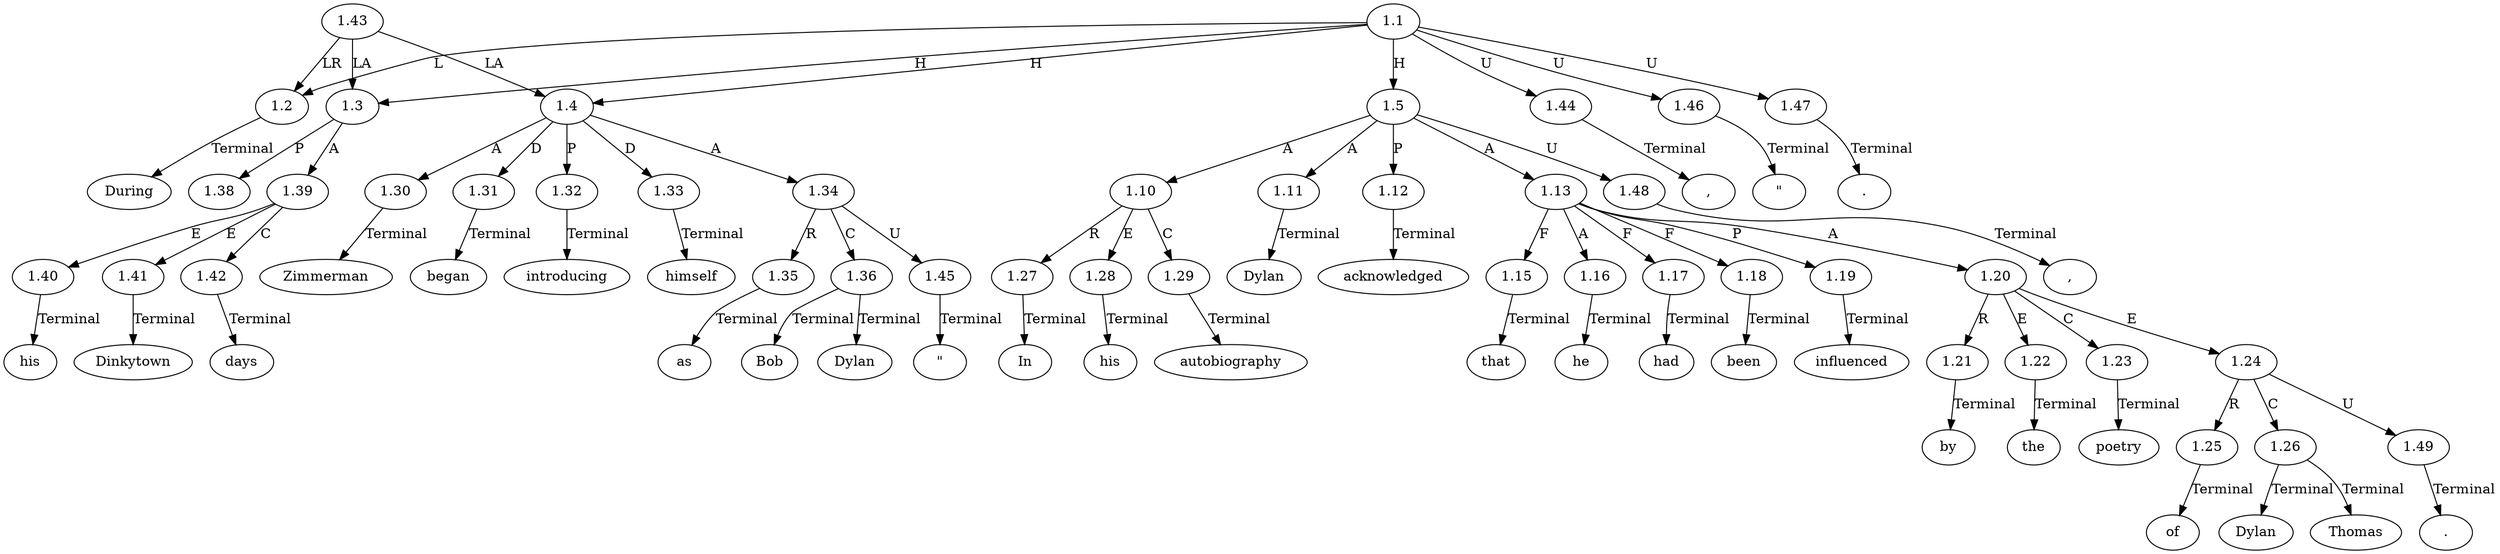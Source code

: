 // Graph
digraph {
	0.1 [label=During ordering=out]
	0.10 [label=as ordering=out]
	0.11 [label="\"" ordering=out]
	0.12 [label=Bob ordering=out]
	0.13 [label=Dylan ordering=out]
	0.14 [label="\"" ordering=out]
	0.15 [label="." ordering=out]
	0.16 [label=In ordering=out]
	0.17 [label=his ordering=out]
	0.18 [label=autobiography ordering=out]
	0.19 [label="," ordering=out]
	0.2 [label=his ordering=out]
	0.20 [label=Dylan ordering=out]
	0.21 [label=acknowledged ordering=out]
	0.22 [label=that ordering=out]
	0.23 [label=he ordering=out]
	0.24 [label=had ordering=out]
	0.25 [label=been ordering=out]
	0.26 [label=influenced ordering=out]
	0.27 [label=by ordering=out]
	0.28 [label=the ordering=out]
	0.29 [label=poetry ordering=out]
	0.3 [label=Dinkytown ordering=out]
	0.30 [label=of ordering=out]
	0.31 [label=Dylan ordering=out]
	0.32 [label=Thomas ordering=out]
	0.33 [label="." ordering=out]
	0.4 [label=days ordering=out]
	0.5 [label="," ordering=out]
	0.6 [label=Zimmerman ordering=out]
	0.7 [label=began ordering=out]
	0.8 [label=introducing ordering=out]
	0.9 [label=himself ordering=out]
	1.1 [label=1.1 ordering=out]
	1.2 [label=1.2 ordering=out]
	1.3 [label=1.3 ordering=out]
	1.4 [label=1.4 ordering=out]
	1.5 [label=1.5 ordering=out]
	1.10 [label=1.10 ordering=out]
	1.11 [label=1.11 ordering=out]
	1.12 [label=1.12 ordering=out]
	1.13 [label=1.13 ordering=out]
	1.15 [label=1.15 ordering=out]
	1.16 [label=1.16 ordering=out]
	1.17 [label=1.17 ordering=out]
	1.18 [label=1.18 ordering=out]
	1.19 [label=1.19 ordering=out]
	1.20 [label=1.20 ordering=out]
	1.21 [label=1.21 ordering=out]
	1.22 [label=1.22 ordering=out]
	1.23 [label=1.23 ordering=out]
	1.24 [label=1.24 ordering=out]
	1.25 [label=1.25 ordering=out]
	1.26 [label=1.26 ordering=out]
	1.27 [label=1.27 ordering=out]
	1.28 [label=1.28 ordering=out]
	1.29 [label=1.29 ordering=out]
	1.30 [label=1.30 ordering=out]
	1.31 [label=1.31 ordering=out]
	1.32 [label=1.32 ordering=out]
	1.33 [label=1.33 ordering=out]
	1.34 [label=1.34 ordering=out]
	1.35 [label=1.35 ordering=out]
	1.36 [label=1.36 ordering=out]
	1.38 [label=1.38 ordering=out]
	1.39 [label=1.39 ordering=out]
	1.40 [label=1.40 ordering=out]
	1.41 [label=1.41 ordering=out]
	1.42 [label=1.42 ordering=out]
	1.43 [label=1.43 ordering=out]
	1.44 [label=1.44 ordering=out]
	1.45 [label=1.45 ordering=out]
	1.46 [label=1.46 ordering=out]
	1.47 [label=1.47 ordering=out]
	1.48 [label=1.48 ordering=out]
	1.49 [label=1.49 ordering=out]
	1.1 -> 1.2 [label=L ordering=out]
	1.1 -> 1.3 [label=H ordering=out]
	1.1 -> 1.4 [label=H ordering=out]
	1.1 -> 1.5 [label=H ordering=out]
	1.1 -> 1.44 [label=U ordering=out]
	1.1 -> 1.46 [label=U ordering=out]
	1.1 -> 1.47 [label=U ordering=out]
	1.2 -> 0.1 [label=Terminal ordering=out]
	1.3 -> 1.38 [label=P ordering=out]
	1.3 -> 1.39 [label=A ordering=out]
	1.4 -> 1.30 [label=A ordering=out]
	1.4 -> 1.31 [label=D ordering=out]
	1.4 -> 1.32 [label=P ordering=out]
	1.4 -> 1.33 [label=D ordering=out]
	1.4 -> 1.34 [label=A ordering=out]
	1.5 -> 1.10 [label=A ordering=out]
	1.5 -> 1.11 [label=A ordering=out]
	1.5 -> 1.12 [label=P ordering=out]
	1.5 -> 1.13 [label=A ordering=out]
	1.5 -> 1.48 [label=U ordering=out]
	1.10 -> 1.27 [label=R ordering=out]
	1.10 -> 1.28 [label=E ordering=out]
	1.10 -> 1.29 [label=C ordering=out]
	1.11 -> 0.20 [label=Terminal ordering=out]
	1.12 -> 0.21 [label=Terminal ordering=out]
	1.13 -> 1.15 [label=F ordering=out]
	1.13 -> 1.16 [label=A ordering=out]
	1.13 -> 1.17 [label=F ordering=out]
	1.13 -> 1.18 [label=F ordering=out]
	1.13 -> 1.19 [label=P ordering=out]
	1.13 -> 1.20 [label=A ordering=out]
	1.15 -> 0.22 [label=Terminal ordering=out]
	1.16 -> 0.23 [label=Terminal ordering=out]
	1.17 -> 0.24 [label=Terminal ordering=out]
	1.18 -> 0.25 [label=Terminal ordering=out]
	1.19 -> 0.26 [label=Terminal ordering=out]
	1.20 -> 1.21 [label=R ordering=out]
	1.20 -> 1.22 [label=E ordering=out]
	1.20 -> 1.23 [label=C ordering=out]
	1.20 -> 1.24 [label=E ordering=out]
	1.21 -> 0.27 [label=Terminal ordering=out]
	1.22 -> 0.28 [label=Terminal ordering=out]
	1.23 -> 0.29 [label=Terminal ordering=out]
	1.24 -> 1.25 [label=R ordering=out]
	1.24 -> 1.26 [label=C ordering=out]
	1.24 -> 1.49 [label=U ordering=out]
	1.25 -> 0.30 [label=Terminal ordering=out]
	1.26 -> 0.31 [label=Terminal ordering=out]
	1.26 -> 0.32 [label=Terminal ordering=out]
	1.27 -> 0.16 [label=Terminal ordering=out]
	1.28 -> 0.17 [label=Terminal ordering=out]
	1.29 -> 0.18 [label=Terminal ordering=out]
	1.30 -> 0.6 [label=Terminal ordering=out]
	1.31 -> 0.7 [label=Terminal ordering=out]
	1.32 -> 0.8 [label=Terminal ordering=out]
	1.33 -> 0.9 [label=Terminal ordering=out]
	1.34 -> 1.35 [label=R ordering=out]
	1.34 -> 1.36 [label=C ordering=out]
	1.34 -> 1.45 [label=U ordering=out]
	1.35 -> 0.10 [label=Terminal ordering=out]
	1.36 -> 0.12 [label=Terminal ordering=out]
	1.36 -> 0.13 [label=Terminal ordering=out]
	1.39 -> 1.40 [label=E ordering=out]
	1.39 -> 1.41 [label=E ordering=out]
	1.39 -> 1.42 [label=C ordering=out]
	1.40 -> 0.2 [label=Terminal ordering=out]
	1.41 -> 0.3 [label=Terminal ordering=out]
	1.42 -> 0.4 [label=Terminal ordering=out]
	1.43 -> 1.2 [label=LR ordering=out]
	1.43 -> 1.3 [label=LA ordering=out]
	1.43 -> 1.4 [label=LA ordering=out]
	1.44 -> 0.5 [label=Terminal ordering=out]
	1.45 -> 0.11 [label=Terminal ordering=out]
	1.46 -> 0.14 [label=Terminal ordering=out]
	1.47 -> 0.15 [label=Terminal ordering=out]
	1.48 -> 0.19 [label=Terminal ordering=out]
	1.49 -> 0.33 [label=Terminal ordering=out]
}
